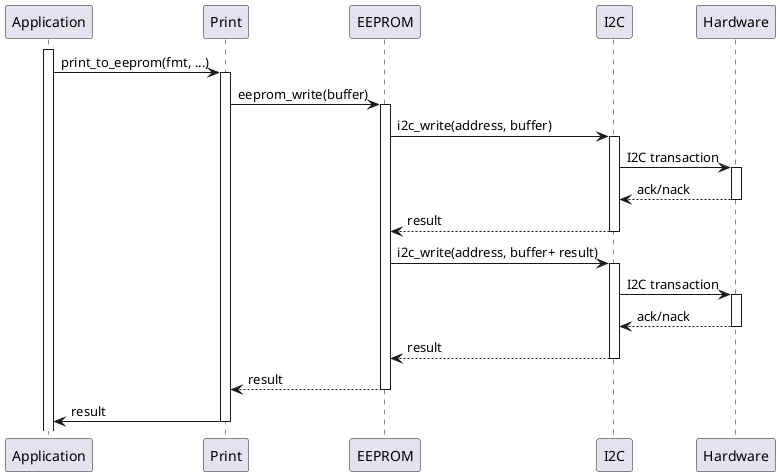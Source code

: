 '-------------------------------------------------------------------------------
' Copyright (c) 2019-2021, Arm Limited and Contributors. All rights reserved.
'
' SPDX-License-Identifier: BSD-3-Clause
'
'-------------------------------------------------------------------------------

@startuml
participant Application as APP

activate APP
APP -> Print: print_to_eeprom(fmt, ...)
activate Print

	Print -> EEPROM: eeprom_write(buffer)
	activate EEPROM

		EEPROM -> I2C: i2c_write(address, buffer)
		activate I2C

			I2C -> Hardware: I2C transaction
			activate Hardware
			Hardware --> I2C: ack/nack
			deactivate Hardware

		I2C --> EEPROM: result
		deactivate I2C

		EEPROM -> I2C: i2c_write(address, buffer+ result)
		activate I2C

			I2C -> Hardware: I2C transaction
			activate Hardware
			Hardware --> I2C: ack/nack
			deactivate Hardware

		I2C --> EEPROM: result
		deactivate I2C

	EEPROM --> Print: result
	deactivate EEPROM

Print -> APP: result
deactivate Print

@enduml